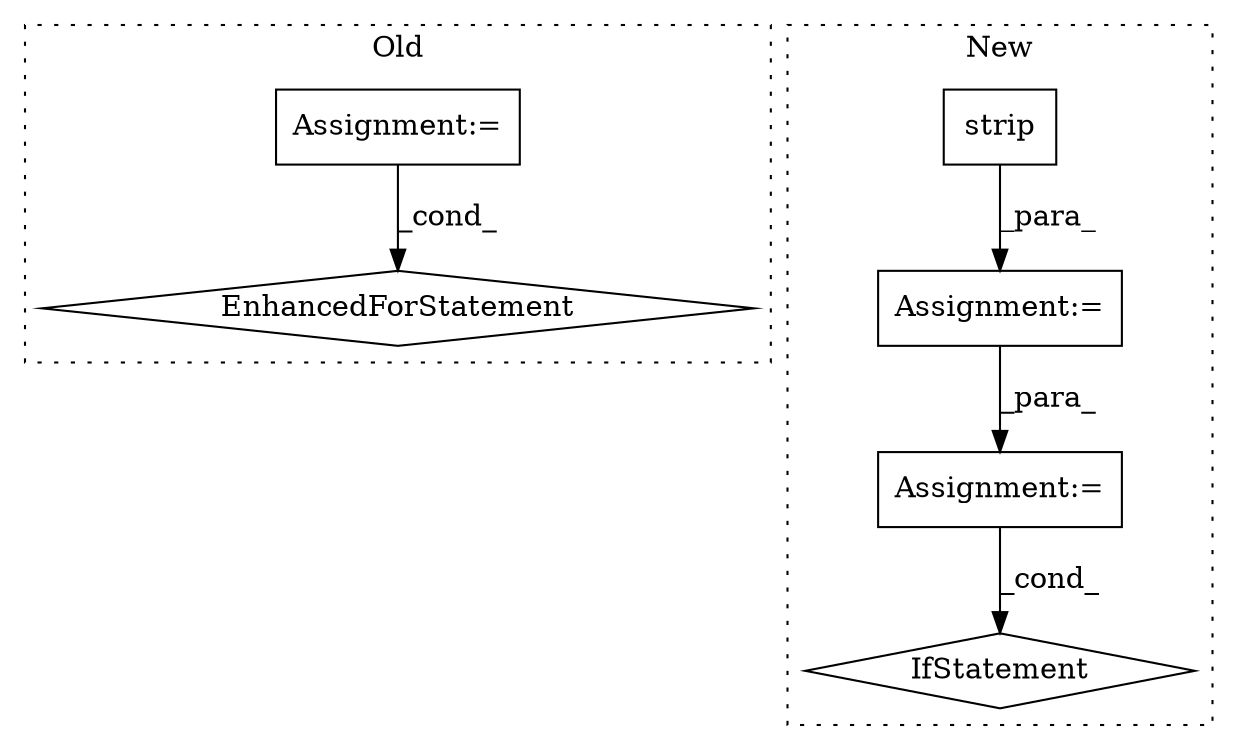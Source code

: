 digraph G {
subgraph cluster0 {
1 [label="EnhancedForStatement" a="70" s="701,775" l="53,2" shape="diamond"];
3 [label="Assignment:=" a="7" s="701,775" l="53,2" shape="box"];
label = "Old";
style="dotted";
}
subgraph cluster1 {
2 [label="strip" a="32" s="571" l="7" shape="box"];
4 [label="IfStatement" a="25" s="915,937" l="10,2" shape="diamond"];
5 [label="Assignment:=" a="7" s="835,905" l="53,2" shape="box"];
6 [label="Assignment:=" a="7" s="552" l="14" shape="box"];
label = "New";
style="dotted";
}
2 -> 6 [label="_para_"];
3 -> 1 [label="_cond_"];
5 -> 4 [label="_cond_"];
6 -> 5 [label="_para_"];
}